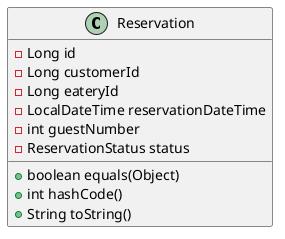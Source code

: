 @startuml
class Reservation {
- Long id
- Long customerId
- Long eateryId
- LocalDateTime reservationDateTime
- int guestNumber
- ReservationStatus status
+ boolean equals(Object)
+ int hashCode()
+ String toString()
}
@enduml